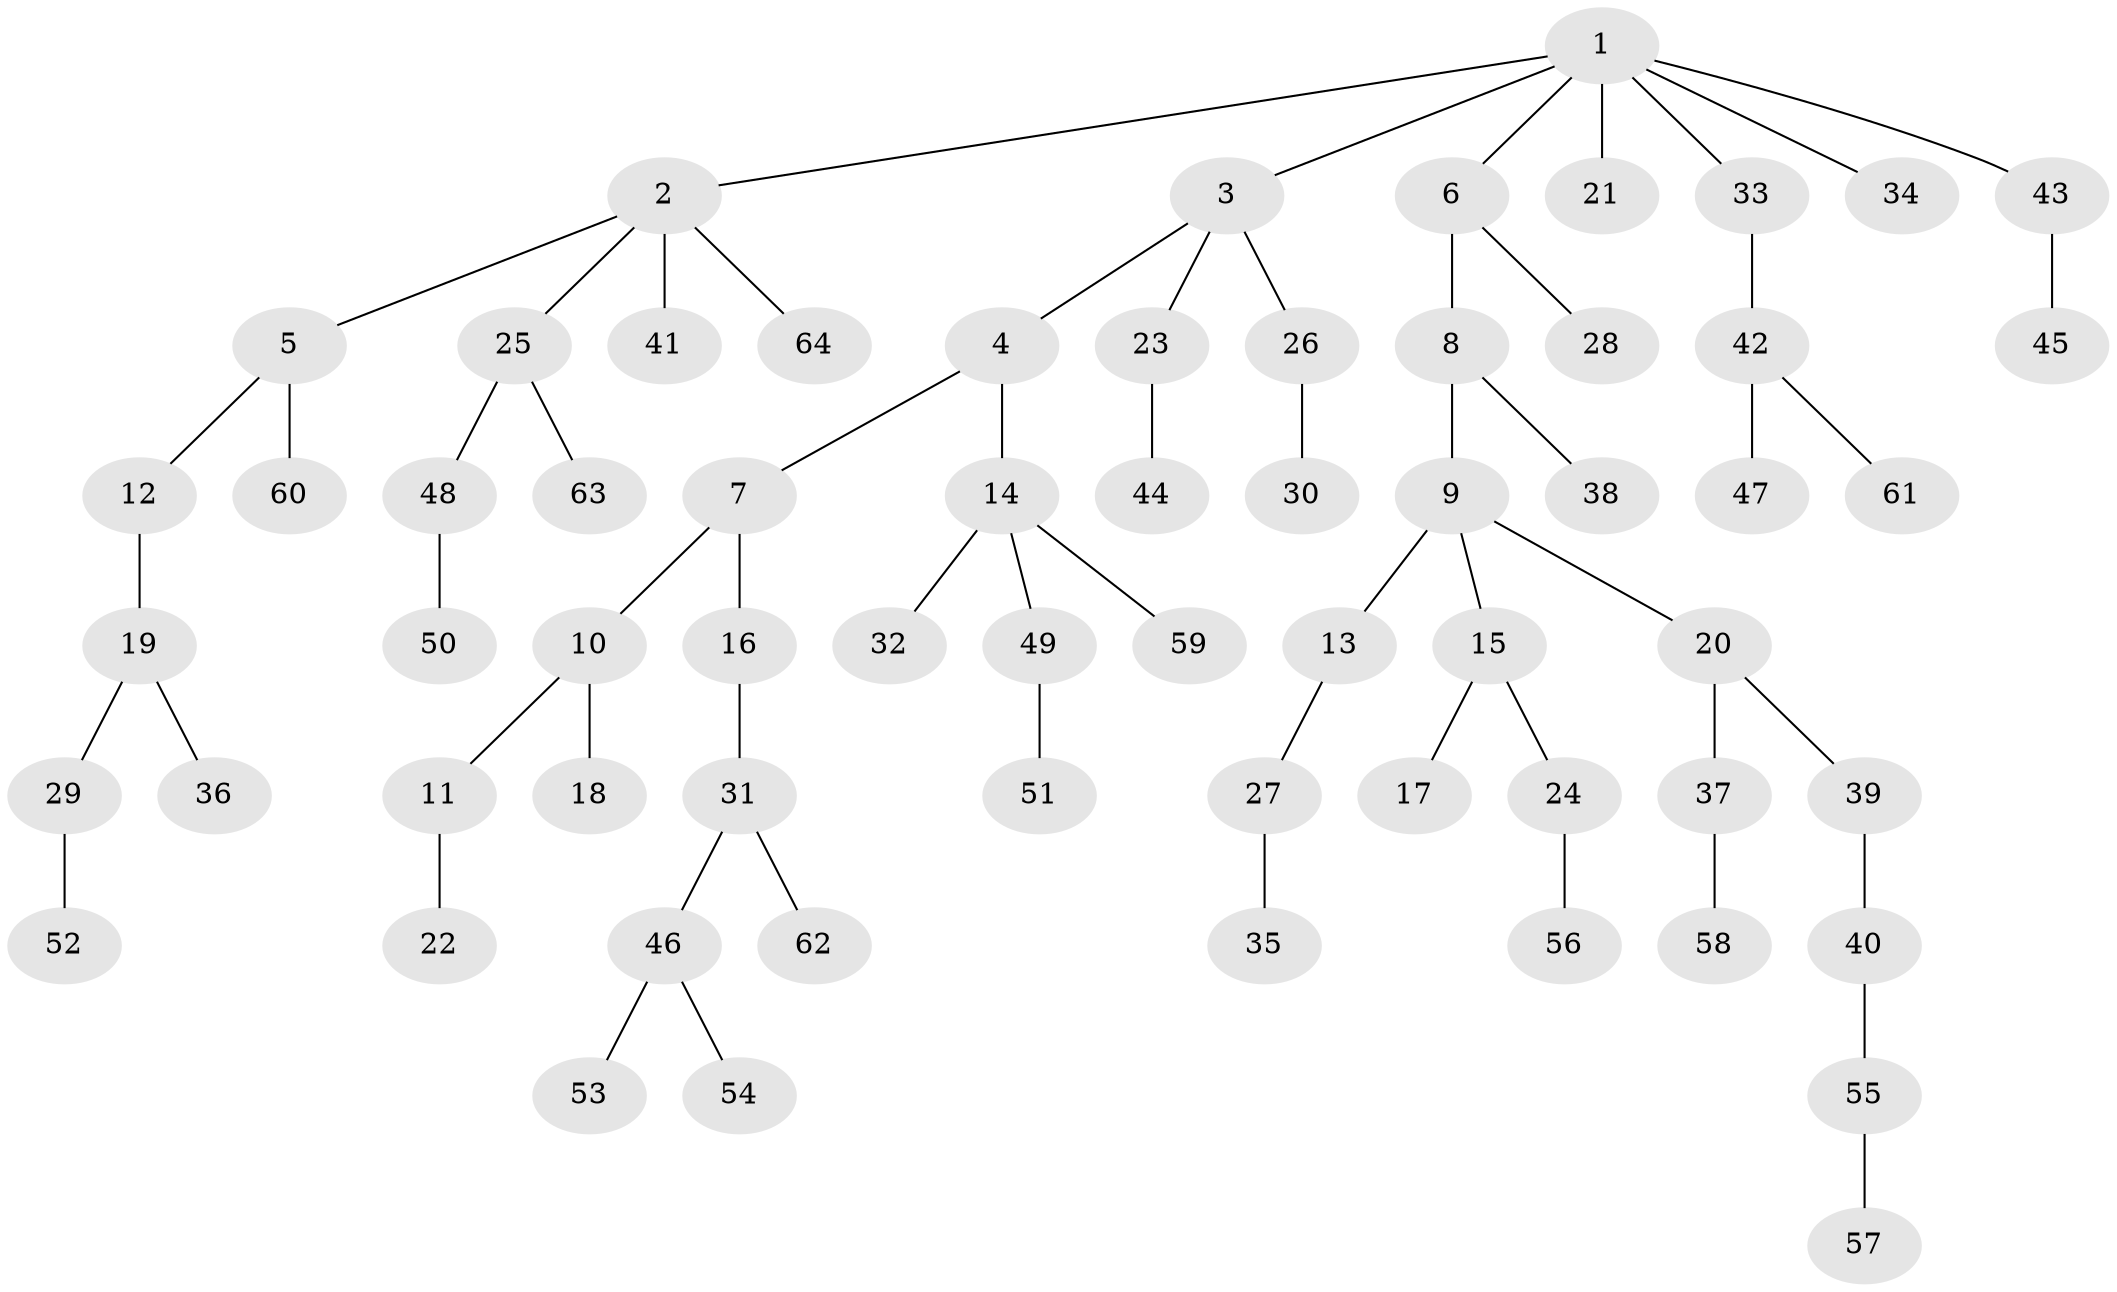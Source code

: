 // coarse degree distribution, {8: 0.022727272727272728, 4: 0.045454545454545456, 5: 0.045454545454545456, 2: 0.20454545454545456, 3: 0.13636363636363635, 1: 0.5454545454545454}
// Generated by graph-tools (version 1.1) at 2025/42/03/06/25 10:42:03]
// undirected, 64 vertices, 63 edges
graph export_dot {
graph [start="1"]
  node [color=gray90,style=filled];
  1;
  2;
  3;
  4;
  5;
  6;
  7;
  8;
  9;
  10;
  11;
  12;
  13;
  14;
  15;
  16;
  17;
  18;
  19;
  20;
  21;
  22;
  23;
  24;
  25;
  26;
  27;
  28;
  29;
  30;
  31;
  32;
  33;
  34;
  35;
  36;
  37;
  38;
  39;
  40;
  41;
  42;
  43;
  44;
  45;
  46;
  47;
  48;
  49;
  50;
  51;
  52;
  53;
  54;
  55;
  56;
  57;
  58;
  59;
  60;
  61;
  62;
  63;
  64;
  1 -- 2;
  1 -- 3;
  1 -- 6;
  1 -- 21;
  1 -- 33;
  1 -- 34;
  1 -- 43;
  2 -- 5;
  2 -- 25;
  2 -- 41;
  2 -- 64;
  3 -- 4;
  3 -- 23;
  3 -- 26;
  4 -- 7;
  4 -- 14;
  5 -- 12;
  5 -- 60;
  6 -- 8;
  6 -- 28;
  7 -- 10;
  7 -- 16;
  8 -- 9;
  8 -- 38;
  9 -- 13;
  9 -- 15;
  9 -- 20;
  10 -- 11;
  10 -- 18;
  11 -- 22;
  12 -- 19;
  13 -- 27;
  14 -- 32;
  14 -- 49;
  14 -- 59;
  15 -- 17;
  15 -- 24;
  16 -- 31;
  19 -- 29;
  19 -- 36;
  20 -- 37;
  20 -- 39;
  23 -- 44;
  24 -- 56;
  25 -- 48;
  25 -- 63;
  26 -- 30;
  27 -- 35;
  29 -- 52;
  31 -- 46;
  31 -- 62;
  33 -- 42;
  37 -- 58;
  39 -- 40;
  40 -- 55;
  42 -- 47;
  42 -- 61;
  43 -- 45;
  46 -- 53;
  46 -- 54;
  48 -- 50;
  49 -- 51;
  55 -- 57;
}
